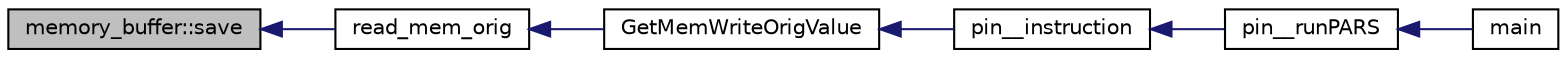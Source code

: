 digraph G
{
  edge [fontname="Helvetica",fontsize="10",labelfontname="Helvetica",labelfontsize="10"];
  node [fontname="Helvetica",fontsize="10",shape=record];
  rankdir=LR;
  Node1 [label="memory_buffer::save",height=0.2,width=0.4,color="black", fillcolor="grey75", style="filled" fontcolor="black"];
  Node1 -> Node2 [dir=back,color="midnightblue",fontsize="10",style="solid"];
  Node2 [label="read_mem_orig",height=0.2,width=0.4,color="black", fillcolor="white", style="filled",URL="$pars_8cpp.html#a0958ec4bf081af6c5cf63c9b50a3b65e"];
  Node2 -> Node3 [dir=back,color="midnightblue",fontsize="10",style="solid"];
  Node3 [label="GetMemWriteOrigValue",height=0.2,width=0.4,color="black", fillcolor="white", style="filled",URL="$pars_8cpp.html#acb954ff3c5105a038d6722b6debb2056"];
  Node3 -> Node4 [dir=back,color="midnightblue",fontsize="10",style="solid"];
  Node4 [label="pin__instruction",height=0.2,width=0.4,color="black", fillcolor="white", style="filled",URL="$pars_8h.html#ab0a8272b1f7008f664454551f542fd63"];
  Node4 -> Node5 [dir=back,color="midnightblue",fontsize="10",style="solid"];
  Node5 [label="pin__runPARS",height=0.2,width=0.4,color="black", fillcolor="white", style="filled",URL="$pars_8h.html#ace0fa7dabd943b7f226518d8f2eceef8"];
  Node5 -> Node6 [dir=back,color="midnightblue",fontsize="10",style="solid"];
  Node6 [label="main",height=0.2,width=0.4,color="black", fillcolor="white", style="filled",URL="$main__pars_8cpp.html#a0ddf1224851353fc92bfbff6f499fa97"];
}
